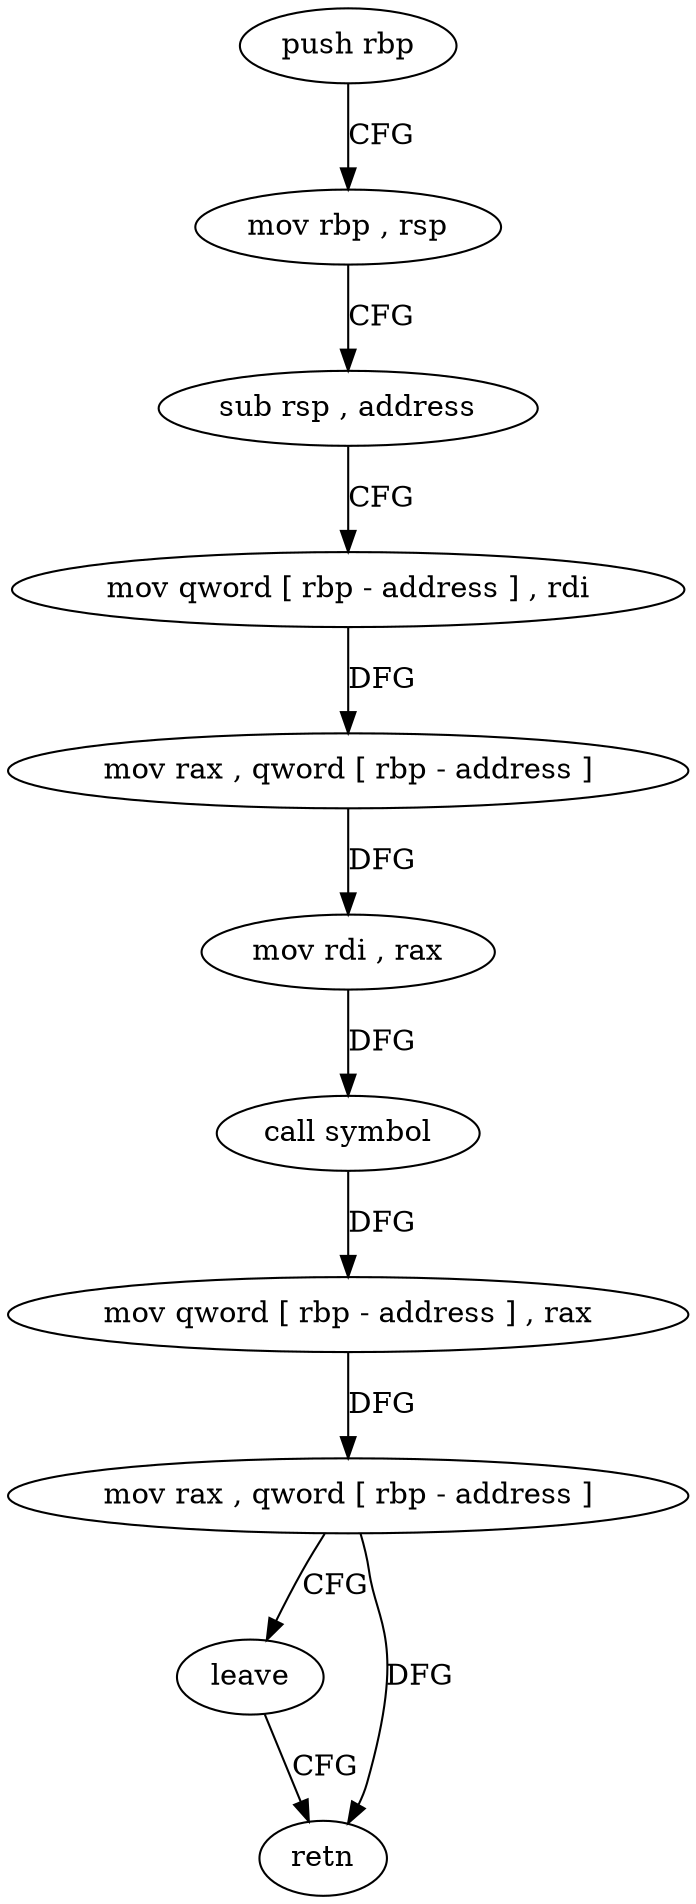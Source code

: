 digraph "func" {
"89615" [label = "push rbp" ]
"89616" [label = "mov rbp , rsp" ]
"89619" [label = "sub rsp , address" ]
"89623" [label = "mov qword [ rbp - address ] , rdi" ]
"89627" [label = "mov rax , qword [ rbp - address ]" ]
"89631" [label = "mov rdi , rax" ]
"89634" [label = "call symbol" ]
"89639" [label = "mov qword [ rbp - address ] , rax" ]
"89643" [label = "mov rax , qword [ rbp - address ]" ]
"89647" [label = "leave" ]
"89648" [label = "retn" ]
"89615" -> "89616" [ label = "CFG" ]
"89616" -> "89619" [ label = "CFG" ]
"89619" -> "89623" [ label = "CFG" ]
"89623" -> "89627" [ label = "DFG" ]
"89627" -> "89631" [ label = "DFG" ]
"89631" -> "89634" [ label = "DFG" ]
"89634" -> "89639" [ label = "DFG" ]
"89639" -> "89643" [ label = "DFG" ]
"89643" -> "89647" [ label = "CFG" ]
"89643" -> "89648" [ label = "DFG" ]
"89647" -> "89648" [ label = "CFG" ]
}
